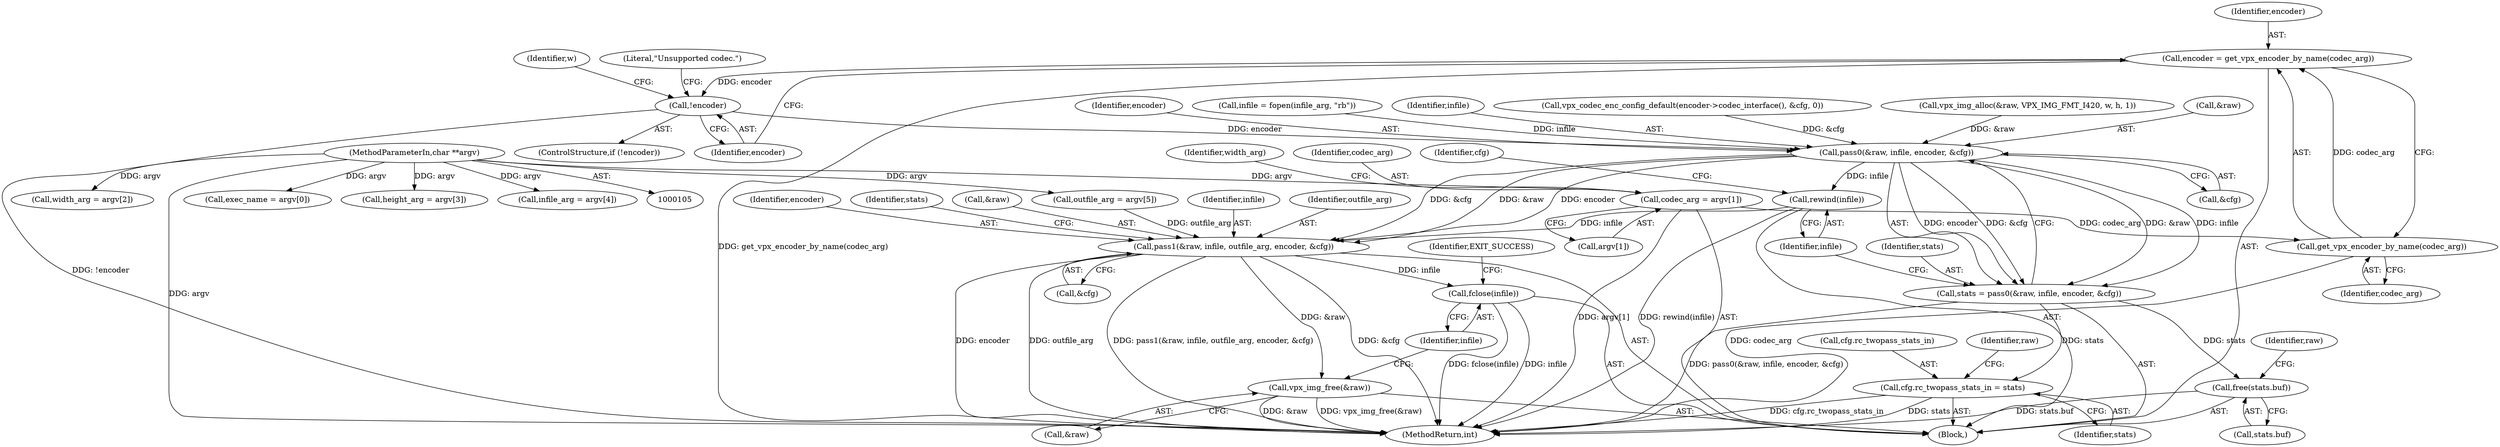 digraph "0_Android_5a9753fca56f0eeb9f61e342b2fccffc364f9426_18@pointer" {
"1000168" [label="(Call,encoder = get_vpx_encoder_by_name(codec_arg))"];
"1000170" [label="(Call,get_vpx_encoder_by_name(codec_arg))"];
"1000132" [label="(Call,codec_arg = argv[1])"];
"1000107" [label="(MethodParameterIn,char **argv)"];
"1000173" [label="(Call,!encoder)"];
"1000289" [label="(Call,pass0(&raw, infile, encoder, &cfg))"];
"1000287" [label="(Call,stats = pass0(&raw, infile, encoder, &cfg))"];
"1000303" [label="(Call,cfg.rc_twopass_stats_in = stats)"];
"1000316" [label="(Call,free(stats.buf))"];
"1000296" [label="(Call,rewind(infile))"];
"1000308" [label="(Call,pass1(&raw, infile, outfile_arg, encoder, &cfg))"];
"1000320" [label="(Call,vpx_img_free(&raw))"];
"1000323" [label="(Call,fclose(infile))"];
"1000327" [label="(MethodReturn,int)"];
"1000292" [label="(Identifier,infile)"];
"1000326" [label="(Identifier,EXIT_SUCCESS)"];
"1000307" [label="(Identifier,stats)"];
"1000287" [label="(Call,stats = pass0(&raw, infile, encoder, &cfg))"];
"1000316" [label="(Call,free(stats.buf))"];
"1000321" [label="(Call,&raw)"];
"1000311" [label="(Identifier,infile)"];
"1000314" [label="(Call,&cfg)"];
"1000232" [label="(Call,vpx_codec_enc_config_default(encoder->codec_interface(), &cfg, 0))"];
"1000294" [label="(Call,&cfg)"];
"1000137" [label="(Call,width_arg = argv[2])"];
"1000297" [label="(Identifier,infile)"];
"1000215" [label="(Call,vpx_img_alloc(&raw, VPX_IMG_FMT_I420, w, h, 1))"];
"1000157" [label="(Call,exec_name = argv[0])"];
"1000303" [label="(Call,cfg.rc_twopass_stats_in = stats)"];
"1000171" [label="(Identifier,codec_arg)"];
"1000323" [label="(Call,fclose(infile))"];
"1000142" [label="(Call,height_arg = argv[3])"];
"1000290" [label="(Call,&raw)"];
"1000138" [label="(Identifier,width_arg)"];
"1000108" [label="(Block,)"];
"1000169" [label="(Identifier,encoder)"];
"1000147" [label="(Call,infile_arg = argv[4])"];
"1000289" [label="(Call,pass0(&raw, infile, encoder, &cfg))"];
"1000308" [label="(Call,pass1(&raw, infile, outfile_arg, encoder, &cfg))"];
"1000309" [label="(Call,&raw)"];
"1000312" [label="(Identifier,outfile_arg)"];
"1000320" [label="(Call,vpx_img_free(&raw))"];
"1000178" [label="(Identifier,w)"];
"1000133" [label="(Identifier,codec_arg)"];
"1000300" [label="(Identifier,cfg)"];
"1000107" [label="(MethodParameterIn,char **argv)"];
"1000293" [label="(Identifier,encoder)"];
"1000168" [label="(Call,encoder = get_vpx_encoder_by_name(codec_arg))"];
"1000304" [label="(Call,cfg.rc_twopass_stats_in)"];
"1000322" [label="(Identifier,raw)"];
"1000176" [label="(Literal,\"Unsupported codec.\")"];
"1000134" [label="(Call,argv[1])"];
"1000274" [label="(Call,infile = fopen(infile_arg, \"rb\"))"];
"1000170" [label="(Call,get_vpx_encoder_by_name(codec_arg))"];
"1000174" [label="(Identifier,encoder)"];
"1000132" [label="(Call,codec_arg = argv[1])"];
"1000152" [label="(Call,outfile_arg = argv[5])"];
"1000173" [label="(Call,!encoder)"];
"1000288" [label="(Identifier,stats)"];
"1000317" [label="(Call,stats.buf)"];
"1000313" [label="(Identifier,encoder)"];
"1000172" [label="(ControlStructure,if (!encoder))"];
"1000310" [label="(Identifier,raw)"];
"1000324" [label="(Identifier,infile)"];
"1000318" [label="(Identifier,stats)"];
"1000296" [label="(Call,rewind(infile))"];
"1000168" -> "1000108"  [label="AST: "];
"1000168" -> "1000170"  [label="CFG: "];
"1000169" -> "1000168"  [label="AST: "];
"1000170" -> "1000168"  [label="AST: "];
"1000174" -> "1000168"  [label="CFG: "];
"1000168" -> "1000327"  [label="DDG: get_vpx_encoder_by_name(codec_arg)"];
"1000170" -> "1000168"  [label="DDG: codec_arg"];
"1000168" -> "1000173"  [label="DDG: encoder"];
"1000170" -> "1000171"  [label="CFG: "];
"1000171" -> "1000170"  [label="AST: "];
"1000170" -> "1000327"  [label="DDG: codec_arg"];
"1000132" -> "1000170"  [label="DDG: codec_arg"];
"1000132" -> "1000108"  [label="AST: "];
"1000132" -> "1000134"  [label="CFG: "];
"1000133" -> "1000132"  [label="AST: "];
"1000134" -> "1000132"  [label="AST: "];
"1000138" -> "1000132"  [label="CFG: "];
"1000132" -> "1000327"  [label="DDG: argv[1]"];
"1000107" -> "1000132"  [label="DDG: argv"];
"1000107" -> "1000105"  [label="AST: "];
"1000107" -> "1000327"  [label="DDG: argv"];
"1000107" -> "1000137"  [label="DDG: argv"];
"1000107" -> "1000142"  [label="DDG: argv"];
"1000107" -> "1000147"  [label="DDG: argv"];
"1000107" -> "1000152"  [label="DDG: argv"];
"1000107" -> "1000157"  [label="DDG: argv"];
"1000173" -> "1000172"  [label="AST: "];
"1000173" -> "1000174"  [label="CFG: "];
"1000174" -> "1000173"  [label="AST: "];
"1000176" -> "1000173"  [label="CFG: "];
"1000178" -> "1000173"  [label="CFG: "];
"1000173" -> "1000327"  [label="DDG: !encoder"];
"1000173" -> "1000289"  [label="DDG: encoder"];
"1000289" -> "1000287"  [label="AST: "];
"1000289" -> "1000294"  [label="CFG: "];
"1000290" -> "1000289"  [label="AST: "];
"1000292" -> "1000289"  [label="AST: "];
"1000293" -> "1000289"  [label="AST: "];
"1000294" -> "1000289"  [label="AST: "];
"1000287" -> "1000289"  [label="CFG: "];
"1000289" -> "1000287"  [label="DDG: &raw"];
"1000289" -> "1000287"  [label="DDG: infile"];
"1000289" -> "1000287"  [label="DDG: encoder"];
"1000289" -> "1000287"  [label="DDG: &cfg"];
"1000215" -> "1000289"  [label="DDG: &raw"];
"1000274" -> "1000289"  [label="DDG: infile"];
"1000232" -> "1000289"  [label="DDG: &cfg"];
"1000289" -> "1000296"  [label="DDG: infile"];
"1000289" -> "1000308"  [label="DDG: &raw"];
"1000289" -> "1000308"  [label="DDG: encoder"];
"1000289" -> "1000308"  [label="DDG: &cfg"];
"1000287" -> "1000108"  [label="AST: "];
"1000288" -> "1000287"  [label="AST: "];
"1000297" -> "1000287"  [label="CFG: "];
"1000287" -> "1000327"  [label="DDG: pass0(&raw, infile, encoder, &cfg)"];
"1000287" -> "1000303"  [label="DDG: stats"];
"1000287" -> "1000316"  [label="DDG: stats"];
"1000303" -> "1000108"  [label="AST: "];
"1000303" -> "1000307"  [label="CFG: "];
"1000304" -> "1000303"  [label="AST: "];
"1000307" -> "1000303"  [label="AST: "];
"1000310" -> "1000303"  [label="CFG: "];
"1000303" -> "1000327"  [label="DDG: cfg.rc_twopass_stats_in"];
"1000303" -> "1000327"  [label="DDG: stats"];
"1000316" -> "1000108"  [label="AST: "];
"1000316" -> "1000317"  [label="CFG: "];
"1000317" -> "1000316"  [label="AST: "];
"1000322" -> "1000316"  [label="CFG: "];
"1000316" -> "1000327"  [label="DDG: stats.buf"];
"1000296" -> "1000108"  [label="AST: "];
"1000296" -> "1000297"  [label="CFG: "];
"1000297" -> "1000296"  [label="AST: "];
"1000300" -> "1000296"  [label="CFG: "];
"1000296" -> "1000327"  [label="DDG: rewind(infile)"];
"1000296" -> "1000308"  [label="DDG: infile"];
"1000308" -> "1000108"  [label="AST: "];
"1000308" -> "1000314"  [label="CFG: "];
"1000309" -> "1000308"  [label="AST: "];
"1000311" -> "1000308"  [label="AST: "];
"1000312" -> "1000308"  [label="AST: "];
"1000313" -> "1000308"  [label="AST: "];
"1000314" -> "1000308"  [label="AST: "];
"1000318" -> "1000308"  [label="CFG: "];
"1000308" -> "1000327"  [label="DDG: outfile_arg"];
"1000308" -> "1000327"  [label="DDG: encoder"];
"1000308" -> "1000327"  [label="DDG: pass1(&raw, infile, outfile_arg, encoder, &cfg)"];
"1000308" -> "1000327"  [label="DDG: &cfg"];
"1000152" -> "1000308"  [label="DDG: outfile_arg"];
"1000308" -> "1000320"  [label="DDG: &raw"];
"1000308" -> "1000323"  [label="DDG: infile"];
"1000320" -> "1000108"  [label="AST: "];
"1000320" -> "1000321"  [label="CFG: "];
"1000321" -> "1000320"  [label="AST: "];
"1000324" -> "1000320"  [label="CFG: "];
"1000320" -> "1000327"  [label="DDG: &raw"];
"1000320" -> "1000327"  [label="DDG: vpx_img_free(&raw)"];
"1000323" -> "1000108"  [label="AST: "];
"1000323" -> "1000324"  [label="CFG: "];
"1000324" -> "1000323"  [label="AST: "];
"1000326" -> "1000323"  [label="CFG: "];
"1000323" -> "1000327"  [label="DDG: infile"];
"1000323" -> "1000327"  [label="DDG: fclose(infile)"];
}
